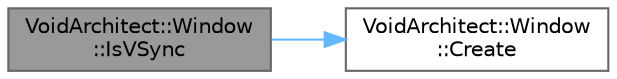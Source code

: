 digraph "VoidArchitect::Window::IsVSync"
{
 // LATEX_PDF_SIZE
  bgcolor="transparent";
  edge [fontname=Helvetica,fontsize=10,labelfontname=Helvetica,labelfontsize=10];
  node [fontname=Helvetica,fontsize=10,shape=box,height=0.2,width=0.4];
  rankdir="LR";
  Node1 [id="Node000001",label="VoidArchitect::Window\l::IsVSync",height=0.2,width=0.4,color="gray40", fillcolor="grey60", style="filled", fontcolor="black",tooltip=" "];
  Node1 -> Node2 [id="edge1_Node000001_Node000002",color="steelblue1",style="solid",tooltip=" "];
  Node2 [id="Node000002",label="VoidArchitect::Window\l::Create",height=0.2,width=0.4,color="grey40", fillcolor="white", style="filled",URL="$class_void_architect_1_1_window.html#a9b5fc3a8ca4b9c6bc9ff1b5f2986c00f",tooltip=" "];
}
